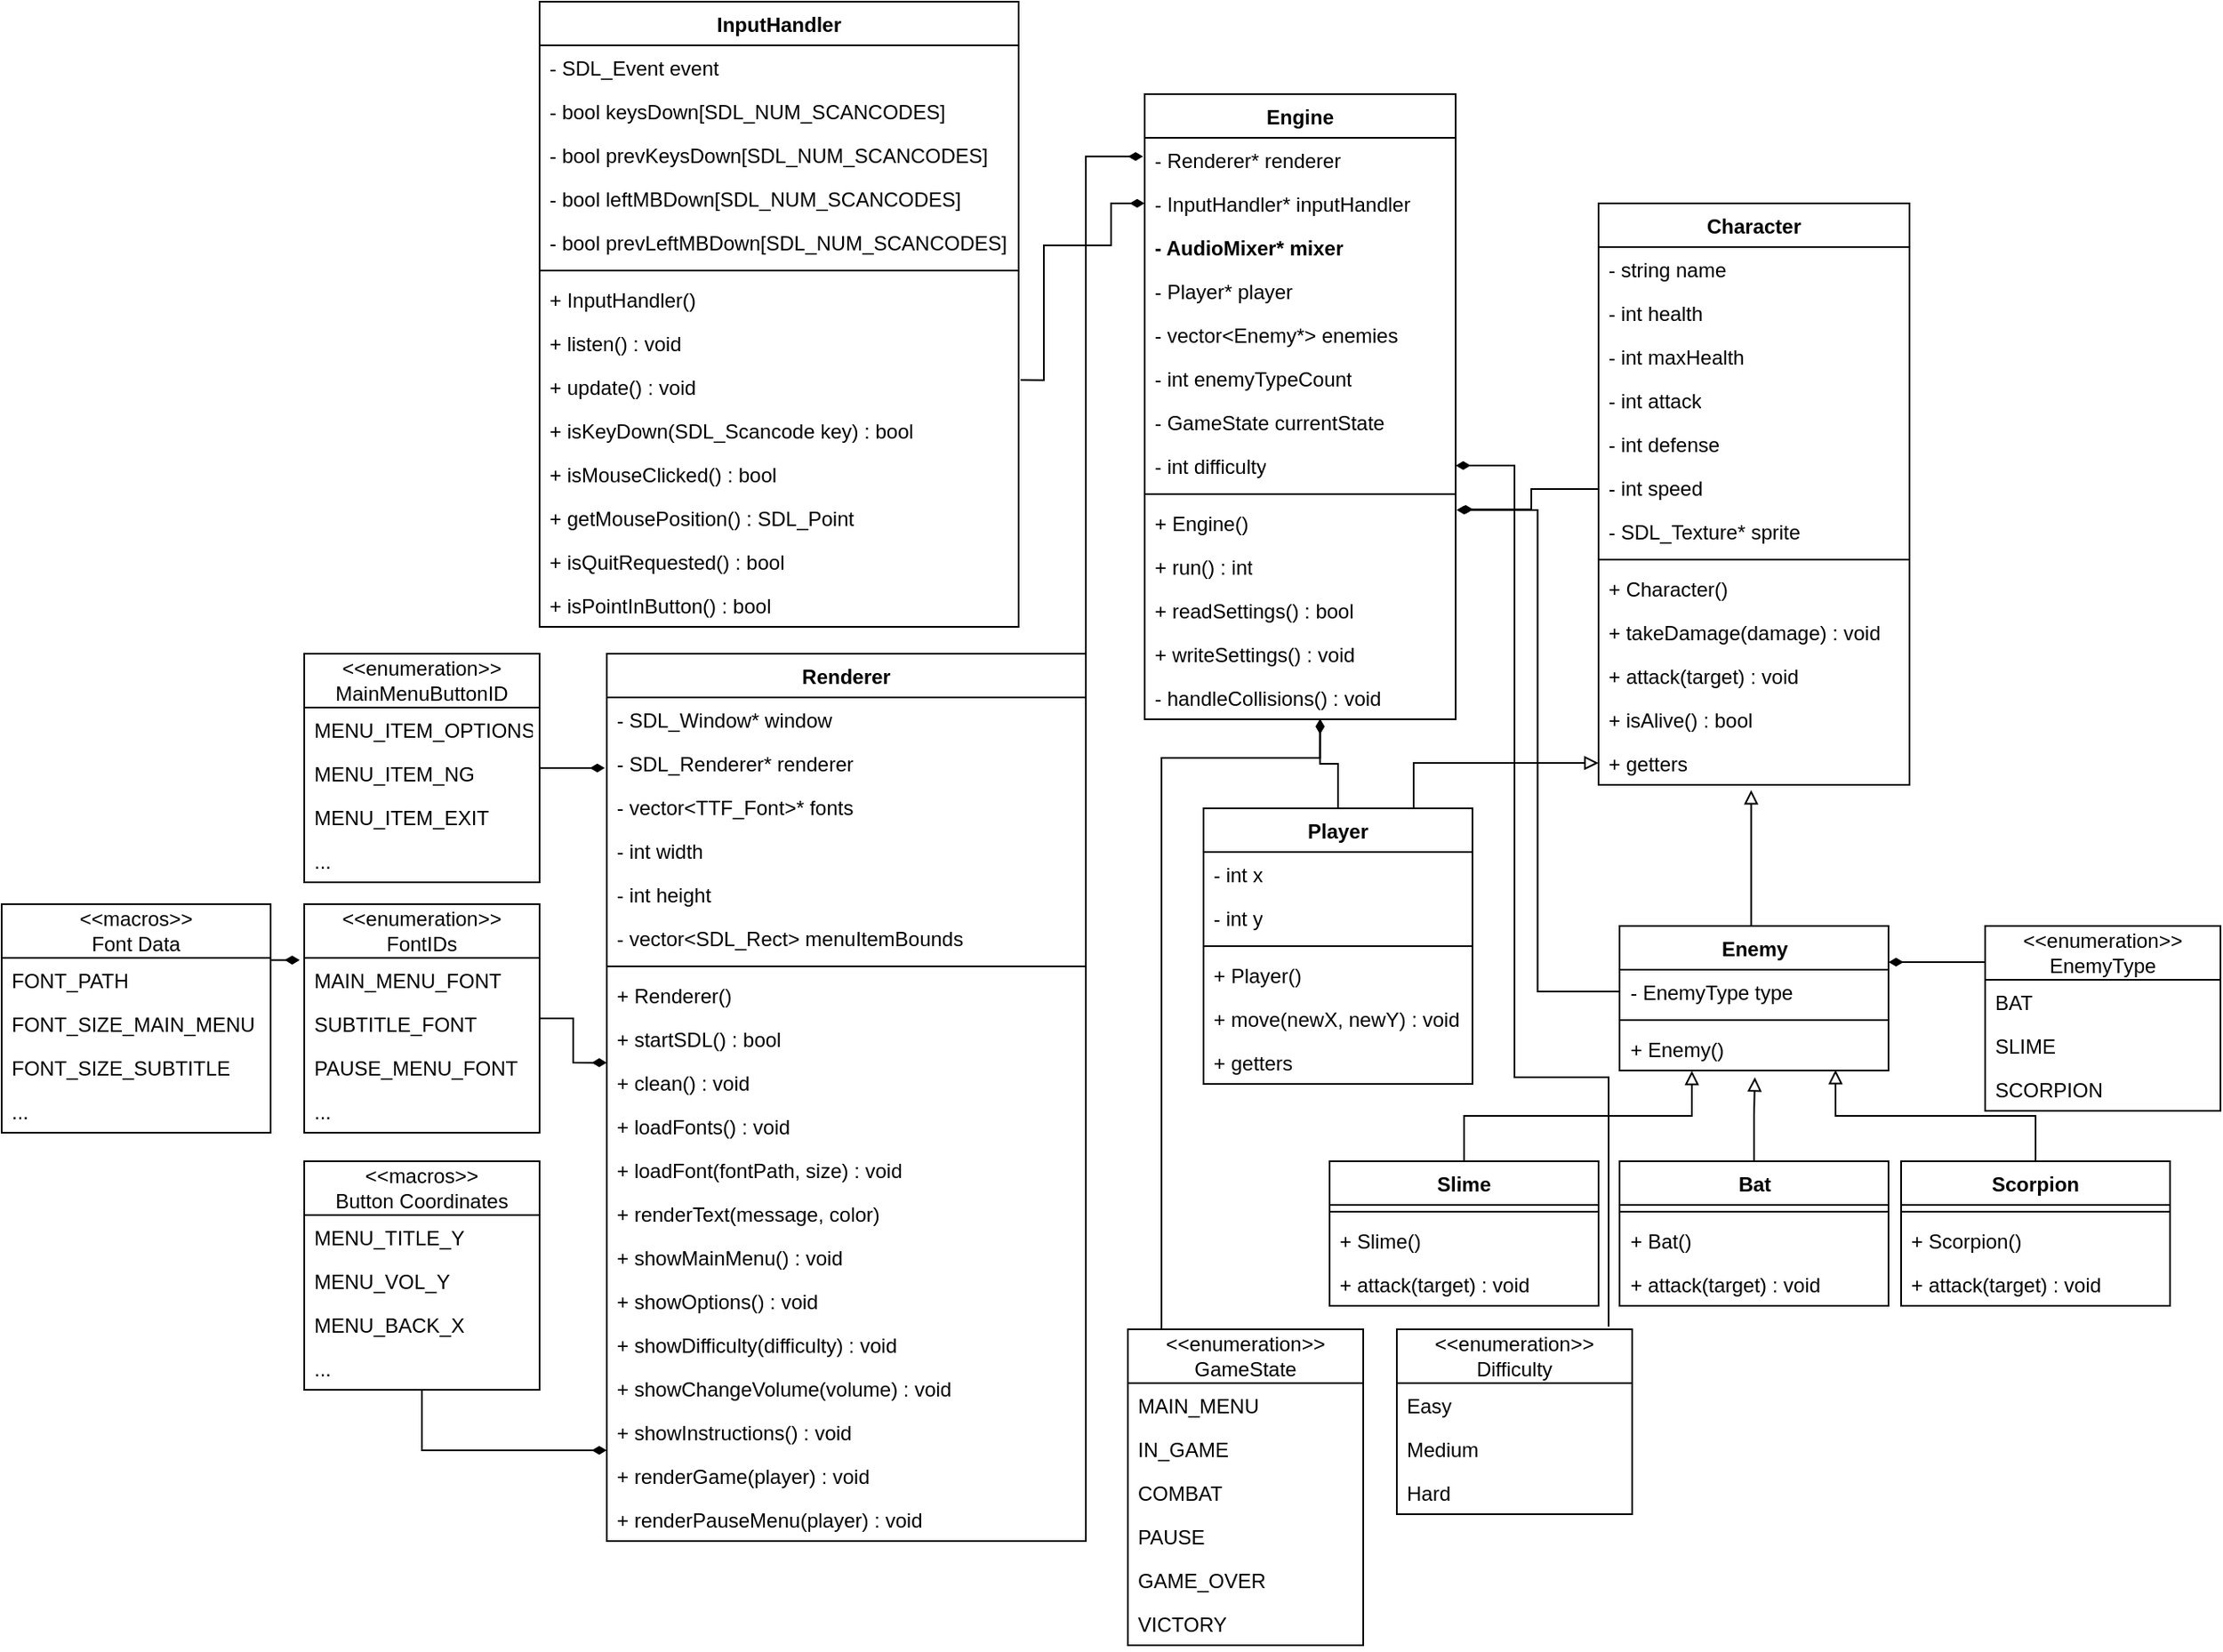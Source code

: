 <mxfile version="26.2.14">
  <diagram name="Page-1" id="c4acf3e9-155e-7222-9cf6-157b1a14988f">
    <mxGraphModel dx="2837" dy="1023" grid="1" gridSize="10" guides="1" tooltips="1" connect="1" arrows="1" fold="1" page="1" pageScale="1" pageWidth="850" pageHeight="1100" background="none" math="0" shadow="0">
      <root>
        <mxCell id="0" />
        <mxCell id="1" parent="0" />
        <mxCell id="Qn4JZDb_33ZS8o1DmR2T-161" style="edgeStyle=orthogonalEdgeStyle;rounded=0;orthogonalLoop=1;jettySize=auto;html=1;entryX=1;entryY=0.5;entryDx=0;entryDy=0;endArrow=diamondThin;endFill=1;exitX=0.9;exitY=-0.015;exitDx=0;exitDy=0;exitPerimeter=0;" edge="1" parent="1" source="Qn4JZDb_33ZS8o1DmR2T-154" target="Qn4JZDb_33ZS8o1DmR2T-124">
          <mxGeometry relative="1" as="geometry">
            <Array as="points">
              <mxPoint x="536" y="670" />
              <mxPoint x="480" y="670" />
              <mxPoint x="480" y="306" />
            </Array>
          </mxGeometry>
        </mxCell>
        <mxCell id="Qn4JZDb_33ZS8o1DmR2T-9" value="Engine" style="swimlane;fontStyle=1;align=center;verticalAlign=top;childLayout=stackLayout;horizontal=1;startSize=26;horizontalStack=0;resizeParent=1;resizeParentMax=0;resizeLast=0;collapsible=1;marginBottom=0;whiteSpace=wrap;html=1;" vertex="1" parent="1">
          <mxGeometry x="260" y="85" width="185" height="372" as="geometry" />
        </mxCell>
        <mxCell id="Qn4JZDb_33ZS8o1DmR2T-2" value="- Renderer* renderer" style="text;strokeColor=none;fillColor=none;align=left;verticalAlign=top;spacingLeft=4;spacingRight=4;overflow=hidden;rotatable=0;points=[[0,0.5],[1,0.5]];portConstraint=eastwest;whiteSpace=wrap;html=1;" vertex="1" parent="Qn4JZDb_33ZS8o1DmR2T-9">
          <mxGeometry y="26" width="185" height="26" as="geometry" />
        </mxCell>
        <mxCell id="Qn4JZDb_33ZS8o1DmR2T-3" value="- InputHandler* inputHandler" style="text;strokeColor=none;fillColor=none;align=left;verticalAlign=top;spacingLeft=4;spacingRight=4;overflow=hidden;rotatable=0;points=[[0,0.5],[1,0.5]];portConstraint=eastwest;whiteSpace=wrap;html=1;" vertex="1" parent="Qn4JZDb_33ZS8o1DmR2T-9">
          <mxGeometry y="52" width="185" height="26" as="geometry" />
        </mxCell>
        <mxCell id="Qn4JZDb_33ZS8o1DmR2T-123" value="- AudioMixer* mixer" style="text;strokeColor=none;fillColor=none;align=left;verticalAlign=top;spacingLeft=4;spacingRight=4;overflow=hidden;rotatable=0;points=[[0,0.5],[1,0.5]];portConstraint=eastwest;whiteSpace=wrap;html=1;fontStyle=1" vertex="1" parent="Qn4JZDb_33ZS8o1DmR2T-9">
          <mxGeometry y="78" width="185" height="26" as="geometry" />
        </mxCell>
        <mxCell id="Qn4JZDb_33ZS8o1DmR2T-4" value="- Player* player&lt;div&gt;&lt;br&gt;&lt;/div&gt;" style="text;strokeColor=none;fillColor=none;align=left;verticalAlign=top;spacingLeft=4;spacingRight=4;overflow=hidden;rotatable=0;points=[[0,0.5],[1,0.5]];portConstraint=eastwest;whiteSpace=wrap;html=1;" vertex="1" parent="Qn4JZDb_33ZS8o1DmR2T-9">
          <mxGeometry y="104" width="185" height="26" as="geometry" />
        </mxCell>
        <mxCell id="Qn4JZDb_33ZS8o1DmR2T-7" value="&lt;div&gt;- vector&amp;lt;Enemy*&amp;gt; enemies&lt;/div&gt;&lt;div&gt;&lt;br&gt;&lt;/div&gt;" style="text;strokeColor=none;fillColor=none;align=left;verticalAlign=top;spacingLeft=4;spacingRight=4;overflow=hidden;rotatable=0;points=[[0,0.5],[1,0.5]];portConstraint=eastwest;whiteSpace=wrap;html=1;" vertex="1" parent="Qn4JZDb_33ZS8o1DmR2T-9">
          <mxGeometry y="130" width="185" height="26" as="geometry" />
        </mxCell>
        <mxCell id="Qn4JZDb_33ZS8o1DmR2T-71" value="&lt;div&gt;- int enemyTypeCount&lt;/div&gt;&lt;div&gt;&lt;br&gt;&lt;/div&gt;" style="text;strokeColor=none;fillColor=none;align=left;verticalAlign=top;spacingLeft=4;spacingRight=4;overflow=hidden;rotatable=0;points=[[0,0.5],[1,0.5]];portConstraint=eastwest;whiteSpace=wrap;html=1;" vertex="1" parent="Qn4JZDb_33ZS8o1DmR2T-9">
          <mxGeometry y="156" width="185" height="26" as="geometry" />
        </mxCell>
        <mxCell id="Qn4JZDb_33ZS8o1DmR2T-8" value="&lt;div&gt;- GameState currentState&lt;/div&gt;" style="text;strokeColor=none;fillColor=none;align=left;verticalAlign=top;spacingLeft=4;spacingRight=4;overflow=hidden;rotatable=0;points=[[0,0.5],[1,0.5]];portConstraint=eastwest;whiteSpace=wrap;html=1;" vertex="1" parent="Qn4JZDb_33ZS8o1DmR2T-9">
          <mxGeometry y="182" width="185" height="26" as="geometry" />
        </mxCell>
        <mxCell id="Qn4JZDb_33ZS8o1DmR2T-124" value="&lt;div&gt;- int difficulty&lt;/div&gt;" style="text;strokeColor=none;fillColor=none;align=left;verticalAlign=top;spacingLeft=4;spacingRight=4;overflow=hidden;rotatable=0;points=[[0,0.5],[1,0.5]];portConstraint=eastwest;whiteSpace=wrap;html=1;" vertex="1" parent="Qn4JZDb_33ZS8o1DmR2T-9">
          <mxGeometry y="208" width="185" height="26" as="geometry" />
        </mxCell>
        <mxCell id="Qn4JZDb_33ZS8o1DmR2T-11" value="" style="line;strokeWidth=1;fillColor=none;align=left;verticalAlign=middle;spacingTop=-1;spacingLeft=3;spacingRight=3;rotatable=0;labelPosition=right;points=[];portConstraint=eastwest;strokeColor=inherit;" vertex="1" parent="Qn4JZDb_33ZS8o1DmR2T-9">
          <mxGeometry y="234" width="185" height="8" as="geometry" />
        </mxCell>
        <mxCell id="Qn4JZDb_33ZS8o1DmR2T-13" value="+ Engine()" style="text;strokeColor=none;fillColor=none;align=left;verticalAlign=top;spacingLeft=4;spacingRight=4;overflow=hidden;rotatable=0;points=[[0,0.5],[1,0.5]];portConstraint=eastwest;whiteSpace=wrap;html=1;" vertex="1" parent="Qn4JZDb_33ZS8o1DmR2T-9">
          <mxGeometry y="242" width="185" height="26" as="geometry" />
        </mxCell>
        <mxCell id="Qn4JZDb_33ZS8o1DmR2T-12" value="+ run() : int" style="text;strokeColor=none;fillColor=none;align=left;verticalAlign=top;spacingLeft=4;spacingRight=4;overflow=hidden;rotatable=0;points=[[0,0.5],[1,0.5]];portConstraint=eastwest;whiteSpace=wrap;html=1;" vertex="1" parent="Qn4JZDb_33ZS8o1DmR2T-9">
          <mxGeometry y="268" width="185" height="26" as="geometry" />
        </mxCell>
        <mxCell id="Qn4JZDb_33ZS8o1DmR2T-162" value="+ readSettings() : bool" style="text;strokeColor=none;fillColor=none;align=left;verticalAlign=top;spacingLeft=4;spacingRight=4;overflow=hidden;rotatable=0;points=[[0,0.5],[1,0.5]];portConstraint=eastwest;whiteSpace=wrap;html=1;" vertex="1" parent="Qn4JZDb_33ZS8o1DmR2T-9">
          <mxGeometry y="294" width="185" height="26" as="geometry" />
        </mxCell>
        <mxCell id="Qn4JZDb_33ZS8o1DmR2T-163" value="+ writeSettings() : void" style="text;strokeColor=none;fillColor=none;align=left;verticalAlign=top;spacingLeft=4;spacingRight=4;overflow=hidden;rotatable=0;points=[[0,0.5],[1,0.5]];portConstraint=eastwest;whiteSpace=wrap;html=1;" vertex="1" parent="Qn4JZDb_33ZS8o1DmR2T-9">
          <mxGeometry y="320" width="185" height="26" as="geometry" />
        </mxCell>
        <mxCell id="Qn4JZDb_33ZS8o1DmR2T-15" value="- handleCollisions() : void" style="text;strokeColor=none;fillColor=none;align=left;verticalAlign=top;spacingLeft=4;spacingRight=4;overflow=hidden;rotatable=0;points=[[0,0.5],[1,0.5]];portConstraint=eastwest;whiteSpace=wrap;html=1;" vertex="1" parent="Qn4JZDb_33ZS8o1DmR2T-9">
          <mxGeometry y="346" width="185" height="26" as="geometry" />
        </mxCell>
        <mxCell id="Qn4JZDb_33ZS8o1DmR2T-16" value="Character" style="swimlane;fontStyle=1;align=center;verticalAlign=top;childLayout=stackLayout;horizontal=1;startSize=26;horizontalStack=0;resizeParent=1;resizeParentMax=0;resizeLast=0;collapsible=1;marginBottom=0;whiteSpace=wrap;html=1;" vertex="1" parent="1">
          <mxGeometry x="530" y="150" width="185" height="346" as="geometry" />
        </mxCell>
        <mxCell id="Qn4JZDb_33ZS8o1DmR2T-17" value="- string name" style="text;strokeColor=none;fillColor=none;align=left;verticalAlign=top;spacingLeft=4;spacingRight=4;overflow=hidden;rotatable=0;points=[[0,0.5],[1,0.5]];portConstraint=eastwest;whiteSpace=wrap;html=1;" vertex="1" parent="Qn4JZDb_33ZS8o1DmR2T-16">
          <mxGeometry y="26" width="185" height="26" as="geometry" />
        </mxCell>
        <mxCell id="Qn4JZDb_33ZS8o1DmR2T-18" value="- int health" style="text;strokeColor=none;fillColor=none;align=left;verticalAlign=top;spacingLeft=4;spacingRight=4;overflow=hidden;rotatable=0;points=[[0,0.5],[1,0.5]];portConstraint=eastwest;whiteSpace=wrap;html=1;" vertex="1" parent="Qn4JZDb_33ZS8o1DmR2T-16">
          <mxGeometry y="52" width="185" height="26" as="geometry" />
        </mxCell>
        <mxCell id="Qn4JZDb_33ZS8o1DmR2T-19" value="&lt;div&gt;- int maxHealth&lt;/div&gt;" style="text;strokeColor=none;fillColor=none;align=left;verticalAlign=top;spacingLeft=4;spacingRight=4;overflow=hidden;rotatable=0;points=[[0,0.5],[1,0.5]];portConstraint=eastwest;whiteSpace=wrap;html=1;" vertex="1" parent="Qn4JZDb_33ZS8o1DmR2T-16">
          <mxGeometry y="78" width="185" height="26" as="geometry" />
        </mxCell>
        <mxCell id="Qn4JZDb_33ZS8o1DmR2T-20" value="&lt;div&gt;- int attack&lt;/div&gt;" style="text;strokeColor=none;fillColor=none;align=left;verticalAlign=top;spacingLeft=4;spacingRight=4;overflow=hidden;rotatable=0;points=[[0,0.5],[1,0.5]];portConstraint=eastwest;whiteSpace=wrap;html=1;" vertex="1" parent="Qn4JZDb_33ZS8o1DmR2T-16">
          <mxGeometry y="104" width="185" height="26" as="geometry" />
        </mxCell>
        <mxCell id="Qn4JZDb_33ZS8o1DmR2T-21" value="&lt;div&gt;- int defense&lt;/div&gt;" style="text;strokeColor=none;fillColor=none;align=left;verticalAlign=top;spacingLeft=4;spacingRight=4;overflow=hidden;rotatable=0;points=[[0,0.5],[1,0.5]];portConstraint=eastwest;whiteSpace=wrap;html=1;" vertex="1" parent="Qn4JZDb_33ZS8o1DmR2T-16">
          <mxGeometry y="130" width="185" height="26" as="geometry" />
        </mxCell>
        <mxCell id="Qn4JZDb_33ZS8o1DmR2T-27" value="&lt;div&gt;- int speed&lt;/div&gt;" style="text;strokeColor=none;fillColor=none;align=left;verticalAlign=top;spacingLeft=4;spacingRight=4;overflow=hidden;rotatable=0;points=[[0,0.5],[1,0.5]];portConstraint=eastwest;whiteSpace=wrap;html=1;" vertex="1" parent="Qn4JZDb_33ZS8o1DmR2T-16">
          <mxGeometry y="156" width="185" height="26" as="geometry" />
        </mxCell>
        <mxCell id="Qn4JZDb_33ZS8o1DmR2T-28" value="&lt;div&gt;- SDL_Texture* sprite&lt;/div&gt;" style="text;strokeColor=none;fillColor=none;align=left;verticalAlign=top;spacingLeft=4;spacingRight=4;overflow=hidden;rotatable=0;points=[[0,0.5],[1,0.5]];portConstraint=eastwest;whiteSpace=wrap;html=1;" vertex="1" parent="Qn4JZDb_33ZS8o1DmR2T-16">
          <mxGeometry y="182" width="185" height="26" as="geometry" />
        </mxCell>
        <mxCell id="Qn4JZDb_33ZS8o1DmR2T-22" value="" style="line;strokeWidth=1;fillColor=none;align=left;verticalAlign=middle;spacingTop=-1;spacingLeft=3;spacingRight=3;rotatable=0;labelPosition=right;points=[];portConstraint=eastwest;strokeColor=inherit;" vertex="1" parent="Qn4JZDb_33ZS8o1DmR2T-16">
          <mxGeometry y="208" width="185" height="8" as="geometry" />
        </mxCell>
        <mxCell id="Qn4JZDb_33ZS8o1DmR2T-23" value="+ Character()" style="text;strokeColor=none;fillColor=none;align=left;verticalAlign=top;spacingLeft=4;spacingRight=4;overflow=hidden;rotatable=0;points=[[0,0.5],[1,0.5]];portConstraint=eastwest;whiteSpace=wrap;html=1;" vertex="1" parent="Qn4JZDb_33ZS8o1DmR2T-16">
          <mxGeometry y="216" width="185" height="26" as="geometry" />
        </mxCell>
        <mxCell id="Qn4JZDb_33ZS8o1DmR2T-24" value="+ takeDamage(damage) : void&lt;div&gt;&lt;br&gt;&lt;/div&gt;" style="text;strokeColor=none;fillColor=none;align=left;verticalAlign=top;spacingLeft=4;spacingRight=4;overflow=hidden;rotatable=0;points=[[0,0.5],[1,0.5]];portConstraint=eastwest;whiteSpace=wrap;html=1;" vertex="1" parent="Qn4JZDb_33ZS8o1DmR2T-16">
          <mxGeometry y="242" width="185" height="26" as="geometry" />
        </mxCell>
        <mxCell id="Qn4JZDb_33ZS8o1DmR2T-25" value="+ attack(target) : void" style="text;strokeColor=none;fillColor=none;align=left;verticalAlign=top;spacingLeft=4;spacingRight=4;overflow=hidden;rotatable=0;points=[[0,0.5],[1,0.5]];portConstraint=eastwest;whiteSpace=wrap;html=1;" vertex="1" parent="Qn4JZDb_33ZS8o1DmR2T-16">
          <mxGeometry y="268" width="185" height="26" as="geometry" />
        </mxCell>
        <mxCell id="Qn4JZDb_33ZS8o1DmR2T-26" value="+ isAlive() : bool" style="text;strokeColor=none;fillColor=none;align=left;verticalAlign=top;spacingLeft=4;spacingRight=4;overflow=hidden;rotatable=0;points=[[0,0.5],[1,0.5]];portConstraint=eastwest;whiteSpace=wrap;html=1;" vertex="1" parent="Qn4JZDb_33ZS8o1DmR2T-16">
          <mxGeometry y="294" width="185" height="26" as="geometry" />
        </mxCell>
        <mxCell id="Qn4JZDb_33ZS8o1DmR2T-29" value="+ getters" style="text;strokeColor=none;fillColor=none;align=left;verticalAlign=top;spacingLeft=4;spacingRight=4;overflow=hidden;rotatable=0;points=[[0,0.5],[1,0.5]];portConstraint=eastwest;whiteSpace=wrap;html=1;" vertex="1" parent="Qn4JZDb_33ZS8o1DmR2T-16">
          <mxGeometry y="320" width="185" height="26" as="geometry" />
        </mxCell>
        <mxCell id="Qn4JZDb_33ZS8o1DmR2T-32" style="edgeStyle=orthogonalEdgeStyle;rounded=0;orthogonalLoop=1;jettySize=auto;html=1;entryX=1.008;entryY=0.197;entryDx=0;entryDy=0;entryPerimeter=0;endArrow=diamondThin;endFill=1;" edge="1" parent="1" source="Qn4JZDb_33ZS8o1DmR2T-16" target="Qn4JZDb_33ZS8o1DmR2T-13">
          <mxGeometry relative="1" as="geometry">
            <Array as="points">
              <mxPoint x="490" y="320" />
            </Array>
          </mxGeometry>
        </mxCell>
        <mxCell id="Qn4JZDb_33ZS8o1DmR2T-56" style="edgeStyle=orthogonalEdgeStyle;rounded=0;orthogonalLoop=1;jettySize=auto;html=1;endArrow=diamondThin;endFill=1;exitX=1.004;exitY=0.353;exitDx=0;exitDy=0;exitPerimeter=0;entryX=0;entryY=0.5;entryDx=0;entryDy=0;" edge="1" parent="1" source="Qn4JZDb_33ZS8o1DmR2T-41" target="Qn4JZDb_33ZS8o1DmR2T-3">
          <mxGeometry relative="1" as="geometry">
            <mxPoint x="180" y="271.743" as="sourcePoint" />
            <mxPoint x="270" y="271.754" as="targetPoint" />
            <Array as="points">
              <mxPoint x="200" y="255" />
              <mxPoint x="200" y="175" />
              <mxPoint x="240" y="175" />
              <mxPoint x="240" y="150" />
            </Array>
          </mxGeometry>
        </mxCell>
        <mxCell id="Qn4JZDb_33ZS8o1DmR2T-33" value="InputHandler" style="swimlane;fontStyle=1;align=center;verticalAlign=top;childLayout=stackLayout;horizontal=1;startSize=26;horizontalStack=0;resizeParent=1;resizeParentMax=0;resizeLast=0;collapsible=1;marginBottom=0;whiteSpace=wrap;html=1;" vertex="1" parent="1">
          <mxGeometry x="-100" y="30" width="285" height="372" as="geometry" />
        </mxCell>
        <mxCell id="Qn4JZDb_33ZS8o1DmR2T-34" value="- SDL_Event event" style="text;strokeColor=none;fillColor=none;align=left;verticalAlign=top;spacingLeft=4;spacingRight=4;overflow=hidden;rotatable=0;points=[[0,0.5],[1,0.5]];portConstraint=eastwest;whiteSpace=wrap;html=1;" vertex="1" parent="Qn4JZDb_33ZS8o1DmR2T-33">
          <mxGeometry y="26" width="285" height="26" as="geometry" />
        </mxCell>
        <mxCell id="Qn4JZDb_33ZS8o1DmR2T-35" value="- bool keysDown[SDL_NUM_SCANCODES]" style="text;strokeColor=none;fillColor=none;align=left;verticalAlign=top;spacingLeft=4;spacingRight=4;overflow=hidden;rotatable=0;points=[[0,0.5],[1,0.5]];portConstraint=eastwest;whiteSpace=wrap;html=1;" vertex="1" parent="Qn4JZDb_33ZS8o1DmR2T-33">
          <mxGeometry y="52" width="285" height="26" as="geometry" />
        </mxCell>
        <mxCell id="Qn4JZDb_33ZS8o1DmR2T-164" value="- bool prevKeysDown[SDL_NUM_SCANCODES]" style="text;strokeColor=none;fillColor=none;align=left;verticalAlign=top;spacingLeft=4;spacingRight=4;overflow=hidden;rotatable=0;points=[[0,0.5],[1,0.5]];portConstraint=eastwest;whiteSpace=wrap;html=1;" vertex="1" parent="Qn4JZDb_33ZS8o1DmR2T-33">
          <mxGeometry y="78" width="285" height="26" as="geometry" />
        </mxCell>
        <mxCell id="Qn4JZDb_33ZS8o1DmR2T-166" value="- bool leftMBDown[SDL_NUM_SCANCODES]" style="text;strokeColor=none;fillColor=none;align=left;verticalAlign=top;spacingLeft=4;spacingRight=4;overflow=hidden;rotatable=0;points=[[0,0.5],[1,0.5]];portConstraint=eastwest;whiteSpace=wrap;html=1;" vertex="1" parent="Qn4JZDb_33ZS8o1DmR2T-33">
          <mxGeometry y="104" width="285" height="26" as="geometry" />
        </mxCell>
        <mxCell id="Qn4JZDb_33ZS8o1DmR2T-165" value="- bool prevLeftMBDown[SDL_NUM_SCANCODES]" style="text;strokeColor=none;fillColor=none;align=left;verticalAlign=top;spacingLeft=4;spacingRight=4;overflow=hidden;rotatable=0;points=[[0,0.5],[1,0.5]];portConstraint=eastwest;whiteSpace=wrap;html=1;" vertex="1" parent="Qn4JZDb_33ZS8o1DmR2T-33">
          <mxGeometry y="130" width="285" height="26" as="geometry" />
        </mxCell>
        <mxCell id="Qn4JZDb_33ZS8o1DmR2T-39" value="" style="line;strokeWidth=1;fillColor=none;align=left;verticalAlign=middle;spacingTop=-1;spacingLeft=3;spacingRight=3;rotatable=0;labelPosition=right;points=[];portConstraint=eastwest;strokeColor=inherit;" vertex="1" parent="Qn4JZDb_33ZS8o1DmR2T-33">
          <mxGeometry y="156" width="285" height="8" as="geometry" />
        </mxCell>
        <mxCell id="Qn4JZDb_33ZS8o1DmR2T-40" value="+ InputHandler()" style="text;strokeColor=none;fillColor=none;align=left;verticalAlign=top;spacingLeft=4;spacingRight=4;overflow=hidden;rotatable=0;points=[[0,0.5],[1,0.5]];portConstraint=eastwest;whiteSpace=wrap;html=1;" vertex="1" parent="Qn4JZDb_33ZS8o1DmR2T-33">
          <mxGeometry y="164" width="285" height="26" as="geometry" />
        </mxCell>
        <mxCell id="Qn4JZDb_33ZS8o1DmR2T-167" value="+ listen() : void" style="text;strokeColor=none;fillColor=none;align=left;verticalAlign=top;spacingLeft=4;spacingRight=4;overflow=hidden;rotatable=0;points=[[0,0.5],[1,0.5]];portConstraint=eastwest;whiteSpace=wrap;html=1;" vertex="1" parent="Qn4JZDb_33ZS8o1DmR2T-33">
          <mxGeometry y="190" width="285" height="26" as="geometry" />
        </mxCell>
        <mxCell id="Qn4JZDb_33ZS8o1DmR2T-41" value="+ update() : void" style="text;strokeColor=none;fillColor=none;align=left;verticalAlign=top;spacingLeft=4;spacingRight=4;overflow=hidden;rotatable=0;points=[[0,0.5],[1,0.5]];portConstraint=eastwest;whiteSpace=wrap;html=1;" vertex="1" parent="Qn4JZDb_33ZS8o1DmR2T-33">
          <mxGeometry y="216" width="285" height="26" as="geometry" />
        </mxCell>
        <mxCell id="Qn4JZDb_33ZS8o1DmR2T-42" value="+ isKeyDown(SDL_Scancode key) : bool" style="text;strokeColor=none;fillColor=none;align=left;verticalAlign=top;spacingLeft=4;spacingRight=4;overflow=hidden;rotatable=0;points=[[0,0.5],[1,0.5]];portConstraint=eastwest;whiteSpace=wrap;html=1;" vertex="1" parent="Qn4JZDb_33ZS8o1DmR2T-33">
          <mxGeometry y="242" width="285" height="26" as="geometry" />
        </mxCell>
        <mxCell id="Qn4JZDb_33ZS8o1DmR2T-43" value="+ isMouseClicked() : bool" style="text;strokeColor=none;fillColor=none;align=left;verticalAlign=top;spacingLeft=4;spacingRight=4;overflow=hidden;rotatable=0;points=[[0,0.5],[1,0.5]];portConstraint=eastwest;whiteSpace=wrap;html=1;" vertex="1" parent="Qn4JZDb_33ZS8o1DmR2T-33">
          <mxGeometry y="268" width="285" height="26" as="geometry" />
        </mxCell>
        <mxCell id="Qn4JZDb_33ZS8o1DmR2T-44" value="+ getMousePosition() : SDL_Point" style="text;strokeColor=none;fillColor=none;align=left;verticalAlign=top;spacingLeft=4;spacingRight=4;overflow=hidden;rotatable=0;points=[[0,0.5],[1,0.5]];portConstraint=eastwest;whiteSpace=wrap;html=1;" vertex="1" parent="Qn4JZDb_33ZS8o1DmR2T-33">
          <mxGeometry y="294" width="285" height="26" as="geometry" />
        </mxCell>
        <mxCell id="Qn4JZDb_33ZS8o1DmR2T-45" value="+ isQuitRequested() : bool" style="text;strokeColor=none;fillColor=none;align=left;verticalAlign=top;spacingLeft=4;spacingRight=4;overflow=hidden;rotatable=0;points=[[0,0.5],[1,0.5]];portConstraint=eastwest;whiteSpace=wrap;html=1;" vertex="1" parent="Qn4JZDb_33ZS8o1DmR2T-33">
          <mxGeometry y="320" width="285" height="26" as="geometry" />
        </mxCell>
        <mxCell id="Qn4JZDb_33ZS8o1DmR2T-168" value="+ isPointInButton() : bool" style="text;strokeColor=none;fillColor=none;align=left;verticalAlign=top;spacingLeft=4;spacingRight=4;overflow=hidden;rotatable=0;points=[[0,0.5],[1,0.5]];portConstraint=eastwest;whiteSpace=wrap;html=1;" vertex="1" parent="Qn4JZDb_33ZS8o1DmR2T-33">
          <mxGeometry y="346" width="285" height="26" as="geometry" />
        </mxCell>
        <mxCell id="Qn4JZDb_33ZS8o1DmR2T-46" value="Renderer" style="swimlane;fontStyle=1;align=center;verticalAlign=top;childLayout=stackLayout;horizontal=1;startSize=26;horizontalStack=0;resizeParent=1;resizeParentMax=0;resizeLast=0;collapsible=1;marginBottom=0;whiteSpace=wrap;html=1;" vertex="1" parent="1">
          <mxGeometry x="-60" y="418" width="285" height="528" as="geometry" />
        </mxCell>
        <mxCell id="Qn4JZDb_33ZS8o1DmR2T-47" value="- SDL_Window* window" style="text;strokeColor=none;fillColor=none;align=left;verticalAlign=top;spacingLeft=4;spacingRight=4;overflow=hidden;rotatable=0;points=[[0,0.5],[1,0.5]];portConstraint=eastwest;whiteSpace=wrap;html=1;" vertex="1" parent="Qn4JZDb_33ZS8o1DmR2T-46">
          <mxGeometry y="26" width="285" height="26" as="geometry" />
        </mxCell>
        <mxCell id="Qn4JZDb_33ZS8o1DmR2T-48" value="- SDL_Renderer* renderer" style="text;strokeColor=none;fillColor=none;align=left;verticalAlign=top;spacingLeft=4;spacingRight=4;overflow=hidden;rotatable=0;points=[[0,0.5],[1,0.5]];portConstraint=eastwest;whiteSpace=wrap;html=1;" vertex="1" parent="Qn4JZDb_33ZS8o1DmR2T-46">
          <mxGeometry y="52" width="285" height="26" as="geometry" />
        </mxCell>
        <mxCell id="Qn4JZDb_33ZS8o1DmR2T-57" value="- vector&amp;lt;TTF_Font&amp;gt;&lt;span style=&quot;color: rgba(0, 0, 0, 0); font-family: monospace; font-size: 0px; text-wrap-mode: nowrap;&quot;&gt;%3CmxGraphModel%3E%3Croot%3E%3CmxCell%20id%3D%220%22%2F%3E%3CmxCell%20id%3D%221%22%20parent%3D%220%22%2F%3E%3CmxCell%20id%3D%222%22%20value%3D%22%2B%20loadFonts()%20%3A%20void%22%20style%3D%22text%3BstrokeColor%3Dnone%3BfillColor%3Dnone%3Balign%3Dleft%3BverticalAlign%3Dtop%3BspacingLeft%3D4%3BspacingRight%3D4%3Boverflow%3Dhidden%3Brotatable%3D0%3Bpoints%3D%5B%5B0%2C0.5%5D%2C%5B1%2C0.5%5D%5D%3BportConstraint%3Deastwest%3BwhiteSpace%3Dwrap%3Bhtml%3D1%3B%22%20vertex%3D%221%22%20parent%3D%221%22%3E%3CmxGeometry%20x%3D%22-60%22%20y%3D%22660%22%20width%3D%22285%22%20height%3D%2226%22%20as%3D%22geometry%22%2F%3E%3C%2FmxCell%3E%3C%2Froot%3E%3C%2FmxGraphModel%3E&lt;/span&gt;* fonts" style="text;strokeColor=none;fillColor=none;align=left;verticalAlign=top;spacingLeft=4;spacingRight=4;overflow=hidden;rotatable=0;points=[[0,0.5],[1,0.5]];portConstraint=eastwest;whiteSpace=wrap;html=1;" vertex="1" parent="Qn4JZDb_33ZS8o1DmR2T-46">
          <mxGeometry y="78" width="285" height="26" as="geometry" />
        </mxCell>
        <mxCell id="Qn4JZDb_33ZS8o1DmR2T-58" value="- int width" style="text;strokeColor=none;fillColor=none;align=left;verticalAlign=top;spacingLeft=4;spacingRight=4;overflow=hidden;rotatable=0;points=[[0,0.5],[1,0.5]];portConstraint=eastwest;whiteSpace=wrap;html=1;" vertex="1" parent="Qn4JZDb_33ZS8o1DmR2T-46">
          <mxGeometry y="104" width="285" height="26" as="geometry" />
        </mxCell>
        <mxCell id="Qn4JZDb_33ZS8o1DmR2T-59" value="- int height" style="text;strokeColor=none;fillColor=none;align=left;verticalAlign=top;spacingLeft=4;spacingRight=4;overflow=hidden;rotatable=0;points=[[0,0.5],[1,0.5]];portConstraint=eastwest;whiteSpace=wrap;html=1;" vertex="1" parent="Qn4JZDb_33ZS8o1DmR2T-46">
          <mxGeometry y="130" width="285" height="26" as="geometry" />
        </mxCell>
        <mxCell id="Qn4JZDb_33ZS8o1DmR2T-153" value="- vector&amp;lt;SDL_Rect&amp;gt;&lt;span style=&quot;color: rgba(0, 0, 0, 0); font-family: monospace; font-size: 0px; text-wrap-mode: nowrap;&quot;&gt;mxGraphModel%3E%3Croot%3E%3CmxCell%20id%3D%220%22%2F%3E%3CmxCell%20id%3D%221%22%20parent%3D%220%22%2F%3E%3CmxCell%20id%3D%222%22%20value%3D%22%2B%20loadFonts()%20%3A%20void%22%20style%3D%22text%3BstrokeColor%3Dnone%3BfillColor%3Dnone%3Balign%3Dleft%3BverticalAlign%3Dtop%3BspacingLeft%3D4%3BspacingRight%3D4%3Boverflow%3Dhidden%3Brotatable%3D0%3Bpoints%3D%5B%5B0%2C0.5%5D%2C%5B1%2C0.5%5D%5D%3BportConstraint%3Deastwest%3BwhiteSpace%3Dwrap%3Bhtml%3D1%3B%22%20vertex%3D%221%22%20parent%3D%221%22%3E%3CmxGeometry%20x%3D%22-60%22%20y%3D%22660%22%20width%3D%22285%22%20height%3D%2226%22%20as%3D%22geometry%22%2F%3E%3C%2FmxCell%3E%3C%2Froot%3E%3C%2FmxGraphModel%3E&lt;/span&gt;&amp;nbsp;menuItemBounds" style="text;strokeColor=none;fillColor=none;align=left;verticalAlign=top;spacingLeft=4;spacingRight=4;overflow=hidden;rotatable=0;points=[[0,0.5],[1,0.5]];portConstraint=eastwest;whiteSpace=wrap;html=1;" vertex="1" parent="Qn4JZDb_33ZS8o1DmR2T-46">
          <mxGeometry y="156" width="285" height="26" as="geometry" />
        </mxCell>
        <mxCell id="Qn4JZDb_33ZS8o1DmR2T-49" value="" style="line;strokeWidth=1;fillColor=none;align=left;verticalAlign=middle;spacingTop=-1;spacingLeft=3;spacingRight=3;rotatable=0;labelPosition=right;points=[];portConstraint=eastwest;strokeColor=inherit;" vertex="1" parent="Qn4JZDb_33ZS8o1DmR2T-46">
          <mxGeometry y="182" width="285" height="8" as="geometry" />
        </mxCell>
        <mxCell id="Qn4JZDb_33ZS8o1DmR2T-50" value="+ Renderer()" style="text;strokeColor=none;fillColor=none;align=left;verticalAlign=top;spacingLeft=4;spacingRight=4;overflow=hidden;rotatable=0;points=[[0,0.5],[1,0.5]];portConstraint=eastwest;whiteSpace=wrap;html=1;" vertex="1" parent="Qn4JZDb_33ZS8o1DmR2T-46">
          <mxGeometry y="190" width="285" height="26" as="geometry" />
        </mxCell>
        <mxCell id="Qn4JZDb_33ZS8o1DmR2T-51" value="+ startSDL() : bool" style="text;strokeColor=none;fillColor=none;align=left;verticalAlign=top;spacingLeft=4;spacingRight=4;overflow=hidden;rotatable=0;points=[[0,0.5],[1,0.5]];portConstraint=eastwest;whiteSpace=wrap;html=1;" vertex="1" parent="Qn4JZDb_33ZS8o1DmR2T-46">
          <mxGeometry y="216" width="285" height="26" as="geometry" />
        </mxCell>
        <mxCell id="Qn4JZDb_33ZS8o1DmR2T-65" value="+ clean() : void" style="text;strokeColor=none;fillColor=none;align=left;verticalAlign=top;spacingLeft=4;spacingRight=4;overflow=hidden;rotatable=0;points=[[0,0.5],[1,0.5]];portConstraint=eastwest;whiteSpace=wrap;html=1;" vertex="1" parent="Qn4JZDb_33ZS8o1DmR2T-46">
          <mxGeometry y="242" width="285" height="26" as="geometry" />
        </mxCell>
        <mxCell id="Qn4JZDb_33ZS8o1DmR2T-151" value="+ loadFonts() : void" style="text;strokeColor=none;fillColor=none;align=left;verticalAlign=top;spacingLeft=4;spacingRight=4;overflow=hidden;rotatable=0;points=[[0,0.5],[1,0.5]];portConstraint=eastwest;whiteSpace=wrap;html=1;" vertex="1" parent="Qn4JZDb_33ZS8o1DmR2T-46">
          <mxGeometry y="268" width="285" height="26" as="geometry" />
        </mxCell>
        <mxCell id="Qn4JZDb_33ZS8o1DmR2T-152" value="+ loadFont(fontPath, size) : void" style="text;strokeColor=none;fillColor=none;align=left;verticalAlign=top;spacingLeft=4;spacingRight=4;overflow=hidden;rotatable=0;points=[[0,0.5],[1,0.5]];portConstraint=eastwest;whiteSpace=wrap;html=1;" vertex="1" parent="Qn4JZDb_33ZS8o1DmR2T-46">
          <mxGeometry y="294" width="285" height="26" as="geometry" />
        </mxCell>
        <mxCell id="Qn4JZDb_33ZS8o1DmR2T-60" value="+ renderText(message, color)" style="text;strokeColor=none;fillColor=none;align=left;verticalAlign=top;spacingLeft=4;spacingRight=4;overflow=hidden;rotatable=0;points=[[0,0.5],[1,0.5]];portConstraint=eastwest;whiteSpace=wrap;html=1;" vertex="1" parent="Qn4JZDb_33ZS8o1DmR2T-46">
          <mxGeometry y="320" width="285" height="26" as="geometry" />
        </mxCell>
        <mxCell id="Qn4JZDb_33ZS8o1DmR2T-53" value="+ showMainMenu() : void" style="text;strokeColor=none;fillColor=none;align=left;verticalAlign=top;spacingLeft=4;spacingRight=4;overflow=hidden;rotatable=0;points=[[0,0.5],[1,0.5]];portConstraint=eastwest;whiteSpace=wrap;html=1;" vertex="1" parent="Qn4JZDb_33ZS8o1DmR2T-46">
          <mxGeometry y="346" width="285" height="26" as="geometry" />
        </mxCell>
        <mxCell id="Qn4JZDb_33ZS8o1DmR2T-54" value="+ showOptions() : void" style="text;strokeColor=none;fillColor=none;align=left;verticalAlign=top;spacingLeft=4;spacingRight=4;overflow=hidden;rotatable=0;points=[[0,0.5],[1,0.5]];portConstraint=eastwest;whiteSpace=wrap;html=1;" vertex="1" parent="Qn4JZDb_33ZS8o1DmR2T-46">
          <mxGeometry y="372" width="285" height="26" as="geometry" />
        </mxCell>
        <mxCell id="Qn4JZDb_33ZS8o1DmR2T-55" value="+ showDifficulty(difficulty) : void" style="text;strokeColor=none;fillColor=none;align=left;verticalAlign=top;spacingLeft=4;spacingRight=4;overflow=hidden;rotatable=0;points=[[0,0.5],[1,0.5]];portConstraint=eastwest;whiteSpace=wrap;html=1;" vertex="1" parent="Qn4JZDb_33ZS8o1DmR2T-46">
          <mxGeometry y="398" width="285" height="26" as="geometry" />
        </mxCell>
        <mxCell id="Qn4JZDb_33ZS8o1DmR2T-61" value="+ showChangeVolume(volume) : void" style="text;strokeColor=none;fillColor=none;align=left;verticalAlign=top;spacingLeft=4;spacingRight=4;overflow=hidden;rotatable=0;points=[[0,0.5],[1,0.5]];portConstraint=eastwest;whiteSpace=wrap;html=1;" vertex="1" parent="Qn4JZDb_33ZS8o1DmR2T-46">
          <mxGeometry y="424" width="285" height="26" as="geometry" />
        </mxCell>
        <mxCell id="Qn4JZDb_33ZS8o1DmR2T-62" value="+ showInstructions() : void" style="text;strokeColor=none;fillColor=none;align=left;verticalAlign=top;spacingLeft=4;spacingRight=4;overflow=hidden;rotatable=0;points=[[0,0.5],[1,0.5]];portConstraint=eastwest;whiteSpace=wrap;html=1;" vertex="1" parent="Qn4JZDb_33ZS8o1DmR2T-46">
          <mxGeometry y="450" width="285" height="26" as="geometry" />
        </mxCell>
        <mxCell id="Qn4JZDb_33ZS8o1DmR2T-63" value="+ renderGame(player) : void" style="text;strokeColor=none;fillColor=none;align=left;verticalAlign=top;spacingLeft=4;spacingRight=4;overflow=hidden;rotatable=0;points=[[0,0.5],[1,0.5]];portConstraint=eastwest;whiteSpace=wrap;html=1;" vertex="1" parent="Qn4JZDb_33ZS8o1DmR2T-46">
          <mxGeometry y="476" width="285" height="26" as="geometry" />
        </mxCell>
        <mxCell id="Qn4JZDb_33ZS8o1DmR2T-64" value="+ renderPauseMenu(player) : void" style="text;strokeColor=none;fillColor=none;align=left;verticalAlign=top;spacingLeft=4;spacingRight=4;overflow=hidden;rotatable=0;points=[[0,0.5],[1,0.5]];portConstraint=eastwest;whiteSpace=wrap;html=1;" vertex="1" parent="Qn4JZDb_33ZS8o1DmR2T-46">
          <mxGeometry y="502" width="285" height="26" as="geometry" />
        </mxCell>
        <mxCell id="Qn4JZDb_33ZS8o1DmR2T-66" style="edgeStyle=orthogonalEdgeStyle;rounded=0;orthogonalLoop=1;jettySize=auto;html=1;entryX=-0.005;entryY=0.428;entryDx=0;entryDy=0;endArrow=diamondThin;endFill=1;entryPerimeter=0;exitX=1;exitY=0;exitDx=0;exitDy=0;" edge="1" parent="1" source="Qn4JZDb_33ZS8o1DmR2T-46" target="Qn4JZDb_33ZS8o1DmR2T-2">
          <mxGeometry relative="1" as="geometry">
            <mxPoint x="205" y="464.003" as="sourcePoint" />
            <mxPoint x="250" y="260" as="targetPoint" />
          </mxGeometry>
        </mxCell>
        <mxCell id="Qn4JZDb_33ZS8o1DmR2T-79" style="edgeStyle=orthogonalEdgeStyle;rounded=0;orthogonalLoop=1;jettySize=auto;html=1;entryX=1;entryY=0.25;entryDx=0;entryDy=0;endArrow=diamondThin;endFill=1;" edge="1" parent="1" source="Qn4JZDb_33ZS8o1DmR2T-67" target="Qn4JZDb_33ZS8o1DmR2T-72">
          <mxGeometry relative="1" as="geometry">
            <Array as="points">
              <mxPoint x="731" y="602" />
            </Array>
          </mxGeometry>
        </mxCell>
        <mxCell id="Qn4JZDb_33ZS8o1DmR2T-67" value="&amp;lt;&amp;lt;enumeration&amp;gt;&amp;gt;&lt;div&gt;EnemyType&lt;/div&gt;" style="swimlane;fontStyle=0;childLayout=stackLayout;horizontal=1;startSize=32;fillColor=none;horizontalStack=0;resizeParent=1;resizeParentMax=0;resizeLast=0;collapsible=1;marginBottom=0;whiteSpace=wrap;html=1;" vertex="1" parent="1">
          <mxGeometry x="760" y="580" width="140" height="110" as="geometry" />
        </mxCell>
        <mxCell id="Qn4JZDb_33ZS8o1DmR2T-68" value="BAT" style="text;strokeColor=none;fillColor=none;align=left;verticalAlign=top;spacingLeft=4;spacingRight=4;overflow=hidden;rotatable=0;points=[[0,0.5],[1,0.5]];portConstraint=eastwest;whiteSpace=wrap;html=1;" vertex="1" parent="Qn4JZDb_33ZS8o1DmR2T-67">
          <mxGeometry y="32" width="140" height="26" as="geometry" />
        </mxCell>
        <mxCell id="Qn4JZDb_33ZS8o1DmR2T-69" value="SLIME" style="text;strokeColor=none;fillColor=none;align=left;verticalAlign=top;spacingLeft=4;spacingRight=4;overflow=hidden;rotatable=0;points=[[0,0.5],[1,0.5]];portConstraint=eastwest;whiteSpace=wrap;html=1;" vertex="1" parent="Qn4JZDb_33ZS8o1DmR2T-67">
          <mxGeometry y="58" width="140" height="26" as="geometry" />
        </mxCell>
        <mxCell id="Qn4JZDb_33ZS8o1DmR2T-70" value="SCORPION" style="text;strokeColor=none;fillColor=none;align=left;verticalAlign=top;spacingLeft=4;spacingRight=4;overflow=hidden;rotatable=0;points=[[0,0.5],[1,0.5]];portConstraint=eastwest;whiteSpace=wrap;html=1;" vertex="1" parent="Qn4JZDb_33ZS8o1DmR2T-67">
          <mxGeometry y="84" width="140" height="26" as="geometry" />
        </mxCell>
        <mxCell id="Qn4JZDb_33ZS8o1DmR2T-72" value="Enemy" style="swimlane;fontStyle=1;align=center;verticalAlign=top;childLayout=stackLayout;horizontal=1;startSize=26;horizontalStack=0;resizeParent=1;resizeParentMax=0;resizeLast=0;collapsible=1;marginBottom=0;whiteSpace=wrap;html=1;" vertex="1" parent="1">
          <mxGeometry x="542.5" y="580" width="160" height="86" as="geometry" />
        </mxCell>
        <mxCell id="Qn4JZDb_33ZS8o1DmR2T-73" value="- EnemyType type" style="text;strokeColor=none;fillColor=none;align=left;verticalAlign=top;spacingLeft=4;spacingRight=4;overflow=hidden;rotatable=0;points=[[0,0.5],[1,0.5]];portConstraint=eastwest;whiteSpace=wrap;html=1;" vertex="1" parent="Qn4JZDb_33ZS8o1DmR2T-72">
          <mxGeometry y="26" width="160" height="26" as="geometry" />
        </mxCell>
        <mxCell id="Qn4JZDb_33ZS8o1DmR2T-74" value="" style="line;strokeWidth=1;fillColor=none;align=left;verticalAlign=middle;spacingTop=-1;spacingLeft=3;spacingRight=3;rotatable=0;labelPosition=right;points=[];portConstraint=eastwest;strokeColor=inherit;" vertex="1" parent="Qn4JZDb_33ZS8o1DmR2T-72">
          <mxGeometry y="52" width="160" height="8" as="geometry" />
        </mxCell>
        <mxCell id="Qn4JZDb_33ZS8o1DmR2T-75" value="+ Enemy()" style="text;strokeColor=none;fillColor=none;align=left;verticalAlign=top;spacingLeft=4;spacingRight=4;overflow=hidden;rotatable=0;points=[[0,0.5],[1,0.5]];portConstraint=eastwest;whiteSpace=wrap;html=1;" vertex="1" parent="Qn4JZDb_33ZS8o1DmR2T-72">
          <mxGeometry y="60" width="160" height="26" as="geometry" />
        </mxCell>
        <mxCell id="Qn4JZDb_33ZS8o1DmR2T-77" style="edgeStyle=orthogonalEdgeStyle;rounded=0;orthogonalLoop=1;jettySize=auto;html=1;entryX=0.491;entryY=1.12;entryDx=0;entryDy=0;entryPerimeter=0;endArrow=block;endFill=0;" edge="1" parent="1" source="Qn4JZDb_33ZS8o1DmR2T-72" target="Qn4JZDb_33ZS8o1DmR2T-29">
          <mxGeometry relative="1" as="geometry">
            <Array as="points">
              <mxPoint x="620" y="499" />
            </Array>
          </mxGeometry>
        </mxCell>
        <mxCell id="Qn4JZDb_33ZS8o1DmR2T-80" style="edgeStyle=orthogonalEdgeStyle;rounded=0;orthogonalLoop=1;jettySize=auto;html=1;entryX=1.003;entryY=0.21;entryDx=0;entryDy=0;entryPerimeter=0;endArrow=diamondThin;endFill=1;" edge="1" parent="1" source="Qn4JZDb_33ZS8o1DmR2T-73" target="Qn4JZDb_33ZS8o1DmR2T-13">
          <mxGeometry relative="1" as="geometry" />
        </mxCell>
        <mxCell id="Qn4JZDb_33ZS8o1DmR2T-81" value="Bat" style="swimlane;fontStyle=1;align=center;verticalAlign=top;childLayout=stackLayout;horizontal=1;startSize=26;horizontalStack=0;resizeParent=1;resizeParentMax=0;resizeLast=0;collapsible=1;marginBottom=0;whiteSpace=wrap;html=1;" vertex="1" parent="1">
          <mxGeometry x="542.5" y="720" width="160" height="86" as="geometry" />
        </mxCell>
        <mxCell id="Qn4JZDb_33ZS8o1DmR2T-83" value="" style="line;strokeWidth=1;fillColor=none;align=left;verticalAlign=middle;spacingTop=-1;spacingLeft=3;spacingRight=3;rotatable=0;labelPosition=right;points=[];portConstraint=eastwest;strokeColor=inherit;" vertex="1" parent="Qn4JZDb_33ZS8o1DmR2T-81">
          <mxGeometry y="26" width="160" height="8" as="geometry" />
        </mxCell>
        <mxCell id="Qn4JZDb_33ZS8o1DmR2T-84" value="+ Bat()" style="text;strokeColor=none;fillColor=none;align=left;verticalAlign=top;spacingLeft=4;spacingRight=4;overflow=hidden;rotatable=0;points=[[0,0.5],[1,0.5]];portConstraint=eastwest;whiteSpace=wrap;html=1;" vertex="1" parent="Qn4JZDb_33ZS8o1DmR2T-81">
          <mxGeometry y="34" width="160" height="26" as="geometry" />
        </mxCell>
        <mxCell id="Qn4JZDb_33ZS8o1DmR2T-85" value="+ attack(target) : void" style="text;strokeColor=none;fillColor=none;align=left;verticalAlign=top;spacingLeft=4;spacingRight=4;overflow=hidden;rotatable=0;points=[[0,0.5],[1,0.5]];portConstraint=eastwest;whiteSpace=wrap;html=1;" vertex="1" parent="Qn4JZDb_33ZS8o1DmR2T-81">
          <mxGeometry y="60" width="160" height="26" as="geometry" />
        </mxCell>
        <mxCell id="Qn4JZDb_33ZS8o1DmR2T-86" style="edgeStyle=orthogonalEdgeStyle;rounded=0;orthogonalLoop=1;jettySize=auto;html=1;entryX=0.5;entryY=1.154;entryDx=0;entryDy=0;entryPerimeter=0;endArrow=block;endFill=0;" edge="1" parent="1" source="Qn4JZDb_33ZS8o1DmR2T-81" target="Qn4JZDb_33ZS8o1DmR2T-75">
          <mxGeometry relative="1" as="geometry">
            <Array as="points">
              <mxPoint x="623" y="693" />
              <mxPoint x="623" y="693" />
              <mxPoint x="623" y="670" />
            </Array>
          </mxGeometry>
        </mxCell>
        <mxCell id="Qn4JZDb_33ZS8o1DmR2T-87" value="Slime" style="swimlane;fontStyle=1;align=center;verticalAlign=top;childLayout=stackLayout;horizontal=1;startSize=26;horizontalStack=0;resizeParent=1;resizeParentMax=0;resizeLast=0;collapsible=1;marginBottom=0;whiteSpace=wrap;html=1;" vertex="1" parent="1">
          <mxGeometry x="370" y="720" width="160" height="86" as="geometry" />
        </mxCell>
        <mxCell id="Qn4JZDb_33ZS8o1DmR2T-88" value="" style="line;strokeWidth=1;fillColor=none;align=left;verticalAlign=middle;spacingTop=-1;spacingLeft=3;spacingRight=3;rotatable=0;labelPosition=right;points=[];portConstraint=eastwest;strokeColor=inherit;" vertex="1" parent="Qn4JZDb_33ZS8o1DmR2T-87">
          <mxGeometry y="26" width="160" height="8" as="geometry" />
        </mxCell>
        <mxCell id="Qn4JZDb_33ZS8o1DmR2T-89" value="+ Slime()" style="text;strokeColor=none;fillColor=none;align=left;verticalAlign=top;spacingLeft=4;spacingRight=4;overflow=hidden;rotatable=0;points=[[0,0.5],[1,0.5]];portConstraint=eastwest;whiteSpace=wrap;html=1;" vertex="1" parent="Qn4JZDb_33ZS8o1DmR2T-87">
          <mxGeometry y="34" width="160" height="26" as="geometry" />
        </mxCell>
        <mxCell id="Qn4JZDb_33ZS8o1DmR2T-90" value="+ attack(target) : void" style="text;strokeColor=none;fillColor=none;align=left;verticalAlign=top;spacingLeft=4;spacingRight=4;overflow=hidden;rotatable=0;points=[[0,0.5],[1,0.5]];portConstraint=eastwest;whiteSpace=wrap;html=1;" vertex="1" parent="Qn4JZDb_33ZS8o1DmR2T-87">
          <mxGeometry y="60" width="160" height="26" as="geometry" />
        </mxCell>
        <mxCell id="Qn4JZDb_33ZS8o1DmR2T-93" style="edgeStyle=orthogonalEdgeStyle;rounded=0;orthogonalLoop=1;jettySize=auto;html=1;entryX=0.269;entryY=1.007;entryDx=0;entryDy=0;entryPerimeter=0;endArrow=block;endFill=0;" edge="1" parent="1" source="Qn4JZDb_33ZS8o1DmR2T-87" target="Qn4JZDb_33ZS8o1DmR2T-75">
          <mxGeometry relative="1" as="geometry" />
        </mxCell>
        <mxCell id="Qn4JZDb_33ZS8o1DmR2T-94" value="Scorpion" style="swimlane;fontStyle=1;align=center;verticalAlign=top;childLayout=stackLayout;horizontal=1;startSize=26;horizontalStack=0;resizeParent=1;resizeParentMax=0;resizeLast=0;collapsible=1;marginBottom=0;whiteSpace=wrap;html=1;" vertex="1" parent="1">
          <mxGeometry x="710" y="720" width="160" height="86" as="geometry" />
        </mxCell>
        <mxCell id="Qn4JZDb_33ZS8o1DmR2T-95" value="" style="line;strokeWidth=1;fillColor=none;align=left;verticalAlign=middle;spacingTop=-1;spacingLeft=3;spacingRight=3;rotatable=0;labelPosition=right;points=[];portConstraint=eastwest;strokeColor=inherit;" vertex="1" parent="Qn4JZDb_33ZS8o1DmR2T-94">
          <mxGeometry y="26" width="160" height="8" as="geometry" />
        </mxCell>
        <mxCell id="Qn4JZDb_33ZS8o1DmR2T-96" value="+ Scorpion()" style="text;strokeColor=none;fillColor=none;align=left;verticalAlign=top;spacingLeft=4;spacingRight=4;overflow=hidden;rotatable=0;points=[[0,0.5],[1,0.5]];portConstraint=eastwest;whiteSpace=wrap;html=1;" vertex="1" parent="Qn4JZDb_33ZS8o1DmR2T-94">
          <mxGeometry y="34" width="160" height="26" as="geometry" />
        </mxCell>
        <mxCell id="Qn4JZDb_33ZS8o1DmR2T-97" value="+ attack(target) : void" style="text;strokeColor=none;fillColor=none;align=left;verticalAlign=top;spacingLeft=4;spacingRight=4;overflow=hidden;rotatable=0;points=[[0,0.5],[1,0.5]];portConstraint=eastwest;whiteSpace=wrap;html=1;" vertex="1" parent="Qn4JZDb_33ZS8o1DmR2T-94">
          <mxGeometry y="60" width="160" height="26" as="geometry" />
        </mxCell>
        <mxCell id="Qn4JZDb_33ZS8o1DmR2T-98" style="edgeStyle=orthogonalEdgeStyle;rounded=0;orthogonalLoop=1;jettySize=auto;html=1;entryX=0.803;entryY=0.987;entryDx=0;entryDy=0;entryPerimeter=0;endArrow=block;endFill=0;" edge="1" parent="1" source="Qn4JZDb_33ZS8o1DmR2T-94" target="Qn4JZDb_33ZS8o1DmR2T-75">
          <mxGeometry relative="1" as="geometry" />
        </mxCell>
        <mxCell id="Qn4JZDb_33ZS8o1DmR2T-110" style="edgeStyle=orthogonalEdgeStyle;rounded=0;orthogonalLoop=1;jettySize=auto;html=1;endArrow=block;endFill=0;" edge="1" parent="1" source="Qn4JZDb_33ZS8o1DmR2T-99" target="Qn4JZDb_33ZS8o1DmR2T-29">
          <mxGeometry relative="1" as="geometry">
            <Array as="points">
              <mxPoint x="420" y="483" />
            </Array>
          </mxGeometry>
        </mxCell>
        <mxCell id="Qn4JZDb_33ZS8o1DmR2T-99" value="Player" style="swimlane;fontStyle=1;align=center;verticalAlign=top;childLayout=stackLayout;horizontal=1;startSize=26;horizontalStack=0;resizeParent=1;resizeParentMax=0;resizeLast=0;collapsible=1;marginBottom=0;whiteSpace=wrap;html=1;" vertex="1" parent="1">
          <mxGeometry x="295" y="510" width="160" height="164" as="geometry" />
        </mxCell>
        <mxCell id="Qn4JZDb_33ZS8o1DmR2T-100" value="- int x" style="text;strokeColor=none;fillColor=none;align=left;verticalAlign=top;spacingLeft=4;spacingRight=4;overflow=hidden;rotatable=0;points=[[0,0.5],[1,0.5]];portConstraint=eastwest;whiteSpace=wrap;html=1;" vertex="1" parent="Qn4JZDb_33ZS8o1DmR2T-99">
          <mxGeometry y="26" width="160" height="26" as="geometry" />
        </mxCell>
        <mxCell id="Qn4JZDb_33ZS8o1DmR2T-103" value="- int y" style="text;strokeColor=none;fillColor=none;align=left;verticalAlign=top;spacingLeft=4;spacingRight=4;overflow=hidden;rotatable=0;points=[[0,0.5],[1,0.5]];portConstraint=eastwest;whiteSpace=wrap;html=1;" vertex="1" parent="Qn4JZDb_33ZS8o1DmR2T-99">
          <mxGeometry y="52" width="160" height="26" as="geometry" />
        </mxCell>
        <mxCell id="Qn4JZDb_33ZS8o1DmR2T-101" value="" style="line;strokeWidth=1;fillColor=none;align=left;verticalAlign=middle;spacingTop=-1;spacingLeft=3;spacingRight=3;rotatable=0;labelPosition=right;points=[];portConstraint=eastwest;strokeColor=inherit;" vertex="1" parent="Qn4JZDb_33ZS8o1DmR2T-99">
          <mxGeometry y="78" width="160" height="8" as="geometry" />
        </mxCell>
        <mxCell id="Qn4JZDb_33ZS8o1DmR2T-102" value="+ Player()" style="text;strokeColor=none;fillColor=none;align=left;verticalAlign=top;spacingLeft=4;spacingRight=4;overflow=hidden;rotatable=0;points=[[0,0.5],[1,0.5]];portConstraint=eastwest;whiteSpace=wrap;html=1;" vertex="1" parent="Qn4JZDb_33ZS8o1DmR2T-99">
          <mxGeometry y="86" width="160" height="26" as="geometry" />
        </mxCell>
        <mxCell id="Qn4JZDb_33ZS8o1DmR2T-104" value="+ move(newX, newY) : void" style="text;strokeColor=none;fillColor=none;align=left;verticalAlign=top;spacingLeft=4;spacingRight=4;overflow=hidden;rotatable=0;points=[[0,0.5],[1,0.5]];portConstraint=eastwest;whiteSpace=wrap;html=1;" vertex="1" parent="Qn4JZDb_33ZS8o1DmR2T-99">
          <mxGeometry y="112" width="160" height="26" as="geometry" />
        </mxCell>
        <mxCell id="Qn4JZDb_33ZS8o1DmR2T-105" value="+ getters" style="text;strokeColor=none;fillColor=none;align=left;verticalAlign=top;spacingLeft=4;spacingRight=4;overflow=hidden;rotatable=0;points=[[0,0.5],[1,0.5]];portConstraint=eastwest;whiteSpace=wrap;html=1;" vertex="1" parent="Qn4JZDb_33ZS8o1DmR2T-99">
          <mxGeometry y="138" width="160" height="26" as="geometry" />
        </mxCell>
        <mxCell id="Qn4JZDb_33ZS8o1DmR2T-109" style="edgeStyle=orthogonalEdgeStyle;rounded=0;orthogonalLoop=1;jettySize=auto;html=1;entryX=0.564;entryY=0.99;entryDx=0;entryDy=0;entryPerimeter=0;endArrow=diamondThin;endFill=1;" edge="1" parent="1" source="Qn4JZDb_33ZS8o1DmR2T-99" target="Qn4JZDb_33ZS8o1DmR2T-15">
          <mxGeometry relative="1" as="geometry" />
        </mxCell>
        <mxCell id="Qn4JZDb_33ZS8o1DmR2T-111" value="&amp;lt;&amp;lt;enumeration&amp;gt;&amp;gt;&lt;div&gt;GameState&lt;/div&gt;" style="swimlane;fontStyle=0;childLayout=stackLayout;horizontal=1;startSize=32;fillColor=none;horizontalStack=0;resizeParent=1;resizeParentMax=0;resizeLast=0;collapsible=1;marginBottom=0;whiteSpace=wrap;html=1;" vertex="1" parent="1">
          <mxGeometry x="250" y="820" width="140" height="188" as="geometry" />
        </mxCell>
        <mxCell id="Qn4JZDb_33ZS8o1DmR2T-112" value="MAIN_MENU" style="text;strokeColor=none;fillColor=none;align=left;verticalAlign=top;spacingLeft=4;spacingRight=4;overflow=hidden;rotatable=0;points=[[0,0.5],[1,0.5]];portConstraint=eastwest;whiteSpace=wrap;html=1;" vertex="1" parent="Qn4JZDb_33ZS8o1DmR2T-111">
          <mxGeometry y="32" width="140" height="26" as="geometry" />
        </mxCell>
        <mxCell id="Qn4JZDb_33ZS8o1DmR2T-114" value="IN_GAME" style="text;strokeColor=none;fillColor=none;align=left;verticalAlign=top;spacingLeft=4;spacingRight=4;overflow=hidden;rotatable=0;points=[[0,0.5],[1,0.5]];portConstraint=eastwest;whiteSpace=wrap;html=1;" vertex="1" parent="Qn4JZDb_33ZS8o1DmR2T-111">
          <mxGeometry y="58" width="140" height="26" as="geometry" />
        </mxCell>
        <mxCell id="Qn4JZDb_33ZS8o1DmR2T-119" value="COMBAT" style="text;strokeColor=none;fillColor=none;align=left;verticalAlign=top;spacingLeft=4;spacingRight=4;overflow=hidden;rotatable=0;points=[[0,0.5],[1,0.5]];portConstraint=eastwest;whiteSpace=wrap;html=1;" vertex="1" parent="Qn4JZDb_33ZS8o1DmR2T-111">
          <mxGeometry y="84" width="140" height="26" as="geometry" />
        </mxCell>
        <mxCell id="Qn4JZDb_33ZS8o1DmR2T-113" value="PAUSE" style="text;strokeColor=none;fillColor=none;align=left;verticalAlign=top;spacingLeft=4;spacingRight=4;overflow=hidden;rotatable=0;points=[[0,0.5],[1,0.5]];portConstraint=eastwest;whiteSpace=wrap;html=1;" vertex="1" parent="Qn4JZDb_33ZS8o1DmR2T-111">
          <mxGeometry y="110" width="140" height="26" as="geometry" />
        </mxCell>
        <mxCell id="Qn4JZDb_33ZS8o1DmR2T-120" value="GAME_OVER" style="text;strokeColor=none;fillColor=none;align=left;verticalAlign=top;spacingLeft=4;spacingRight=4;overflow=hidden;rotatable=0;points=[[0,0.5],[1,0.5]];portConstraint=eastwest;whiteSpace=wrap;html=1;" vertex="1" parent="Qn4JZDb_33ZS8o1DmR2T-111">
          <mxGeometry y="136" width="140" height="26" as="geometry" />
        </mxCell>
        <mxCell id="Qn4JZDb_33ZS8o1DmR2T-121" value="VICTORY" style="text;strokeColor=none;fillColor=none;align=left;verticalAlign=top;spacingLeft=4;spacingRight=4;overflow=hidden;rotatable=0;points=[[0,0.5],[1,0.5]];portConstraint=eastwest;whiteSpace=wrap;html=1;" vertex="1" parent="Qn4JZDb_33ZS8o1DmR2T-111">
          <mxGeometry y="162" width="140" height="26" as="geometry" />
        </mxCell>
        <mxCell id="Qn4JZDb_33ZS8o1DmR2T-122" style="edgeStyle=orthogonalEdgeStyle;rounded=0;orthogonalLoop=1;jettySize=auto;html=1;entryX=0.564;entryY=0.997;entryDx=0;entryDy=0;entryPerimeter=0;endArrow=diamondThin;endFill=1;" edge="1" parent="1" source="Qn4JZDb_33ZS8o1DmR2T-111" target="Qn4JZDb_33ZS8o1DmR2T-15">
          <mxGeometry relative="1" as="geometry">
            <Array as="points">
              <mxPoint x="270" y="480" />
              <mxPoint x="364" y="480" />
            </Array>
          </mxGeometry>
        </mxCell>
        <mxCell id="Qn4JZDb_33ZS8o1DmR2T-125" value="&amp;lt;&amp;lt;enumeration&amp;gt;&amp;gt;&lt;div&gt;MainMenuButtonID&lt;/div&gt;" style="swimlane;fontStyle=0;childLayout=stackLayout;horizontal=1;startSize=32;fillColor=none;horizontalStack=0;resizeParent=1;resizeParentMax=0;resizeLast=0;collapsible=1;marginBottom=0;whiteSpace=wrap;html=1;" vertex="1" parent="1">
          <mxGeometry x="-240" y="418" width="140" height="136" as="geometry" />
        </mxCell>
        <mxCell id="Qn4JZDb_33ZS8o1DmR2T-126" value="MENU_ITEM_OPTIONS" style="text;strokeColor=none;fillColor=none;align=left;verticalAlign=top;spacingLeft=4;spacingRight=4;overflow=hidden;rotatable=0;points=[[0,0.5],[1,0.5]];portConstraint=eastwest;whiteSpace=wrap;html=1;" vertex="1" parent="Qn4JZDb_33ZS8o1DmR2T-125">
          <mxGeometry y="32" width="140" height="26" as="geometry" />
        </mxCell>
        <mxCell id="Qn4JZDb_33ZS8o1DmR2T-127" value="MENU_ITEM_NG" style="text;strokeColor=none;fillColor=none;align=left;verticalAlign=top;spacingLeft=4;spacingRight=4;overflow=hidden;rotatable=0;points=[[0,0.5],[1,0.5]];portConstraint=eastwest;whiteSpace=wrap;html=1;" vertex="1" parent="Qn4JZDb_33ZS8o1DmR2T-125">
          <mxGeometry y="58" width="140" height="26" as="geometry" />
        </mxCell>
        <mxCell id="Qn4JZDb_33ZS8o1DmR2T-128" value="MENU_ITEM_EXIT" style="text;strokeColor=none;fillColor=none;align=left;verticalAlign=top;spacingLeft=4;spacingRight=4;overflow=hidden;rotatable=0;points=[[0,0.5],[1,0.5]];portConstraint=eastwest;whiteSpace=wrap;html=1;" vertex="1" parent="Qn4JZDb_33ZS8o1DmR2T-125">
          <mxGeometry y="84" width="140" height="26" as="geometry" />
        </mxCell>
        <mxCell id="Qn4JZDb_33ZS8o1DmR2T-129" value="..." style="text;strokeColor=none;fillColor=none;align=left;verticalAlign=top;spacingLeft=4;spacingRight=4;overflow=hidden;rotatable=0;points=[[0,0.5],[1,0.5]];portConstraint=eastwest;whiteSpace=wrap;html=1;" vertex="1" parent="Qn4JZDb_33ZS8o1DmR2T-125">
          <mxGeometry y="110" width="140" height="26" as="geometry" />
        </mxCell>
        <mxCell id="Qn4JZDb_33ZS8o1DmR2T-132" value="&amp;lt;&amp;lt;enumeration&amp;gt;&amp;gt;&lt;div&gt;FontIDs&lt;/div&gt;" style="swimlane;fontStyle=0;childLayout=stackLayout;horizontal=1;startSize=32;fillColor=none;horizontalStack=0;resizeParent=1;resizeParentMax=0;resizeLast=0;collapsible=1;marginBottom=0;whiteSpace=wrap;html=1;" vertex="1" parent="1">
          <mxGeometry x="-240" y="567" width="140" height="136" as="geometry" />
        </mxCell>
        <mxCell id="Qn4JZDb_33ZS8o1DmR2T-133" value="MAIN_MENU_FONT" style="text;strokeColor=none;fillColor=none;align=left;verticalAlign=top;spacingLeft=4;spacingRight=4;overflow=hidden;rotatable=0;points=[[0,0.5],[1,0.5]];portConstraint=eastwest;whiteSpace=wrap;html=1;" vertex="1" parent="Qn4JZDb_33ZS8o1DmR2T-132">
          <mxGeometry y="32" width="140" height="26" as="geometry" />
        </mxCell>
        <mxCell id="Qn4JZDb_33ZS8o1DmR2T-134" value="SUBTITLE_FONT" style="text;strokeColor=none;fillColor=none;align=left;verticalAlign=top;spacingLeft=4;spacingRight=4;overflow=hidden;rotatable=0;points=[[0,0.5],[1,0.5]];portConstraint=eastwest;whiteSpace=wrap;html=1;" vertex="1" parent="Qn4JZDb_33ZS8o1DmR2T-132">
          <mxGeometry y="58" width="140" height="26" as="geometry" />
        </mxCell>
        <mxCell id="Qn4JZDb_33ZS8o1DmR2T-135" value="PAUSE_MENU_FONT" style="text;strokeColor=none;fillColor=none;align=left;verticalAlign=top;spacingLeft=4;spacingRight=4;overflow=hidden;rotatable=0;points=[[0,0.5],[1,0.5]];portConstraint=eastwest;whiteSpace=wrap;html=1;" vertex="1" parent="Qn4JZDb_33ZS8o1DmR2T-132">
          <mxGeometry y="84" width="140" height="26" as="geometry" />
        </mxCell>
        <mxCell id="Qn4JZDb_33ZS8o1DmR2T-136" value="..." style="text;strokeColor=none;fillColor=none;align=left;verticalAlign=top;spacingLeft=4;spacingRight=4;overflow=hidden;rotatable=0;points=[[0,0.5],[1,0.5]];portConstraint=eastwest;whiteSpace=wrap;html=1;" vertex="1" parent="Qn4JZDb_33ZS8o1DmR2T-132">
          <mxGeometry y="110" width="140" height="26" as="geometry" />
        </mxCell>
        <mxCell id="Qn4JZDb_33ZS8o1DmR2T-137" value="&amp;lt;&amp;lt;macros&amp;gt;&amp;gt;&lt;div&gt;Button Coordinates&lt;/div&gt;" style="swimlane;fontStyle=0;childLayout=stackLayout;horizontal=1;startSize=32;fillColor=none;horizontalStack=0;resizeParent=1;resizeParentMax=0;resizeLast=0;collapsible=1;marginBottom=0;whiteSpace=wrap;html=1;" vertex="1" parent="1">
          <mxGeometry x="-240" y="720" width="140" height="136" as="geometry" />
        </mxCell>
        <mxCell id="Qn4JZDb_33ZS8o1DmR2T-138" value="MENU_TITLE_Y" style="text;strokeColor=none;fillColor=none;align=left;verticalAlign=top;spacingLeft=4;spacingRight=4;overflow=hidden;rotatable=0;points=[[0,0.5],[1,0.5]];portConstraint=eastwest;whiteSpace=wrap;html=1;" vertex="1" parent="Qn4JZDb_33ZS8o1DmR2T-137">
          <mxGeometry y="32" width="140" height="26" as="geometry" />
        </mxCell>
        <mxCell id="Qn4JZDb_33ZS8o1DmR2T-139" value="MENU_VOL_Y" style="text;strokeColor=none;fillColor=none;align=left;verticalAlign=top;spacingLeft=4;spacingRight=4;overflow=hidden;rotatable=0;points=[[0,0.5],[1,0.5]];portConstraint=eastwest;whiteSpace=wrap;html=1;" vertex="1" parent="Qn4JZDb_33ZS8o1DmR2T-137">
          <mxGeometry y="58" width="140" height="26" as="geometry" />
        </mxCell>
        <mxCell id="Qn4JZDb_33ZS8o1DmR2T-140" value="MENU_BACK_X" style="text;strokeColor=none;fillColor=none;align=left;verticalAlign=top;spacingLeft=4;spacingRight=4;overflow=hidden;rotatable=0;points=[[0,0.5],[1,0.5]];portConstraint=eastwest;whiteSpace=wrap;html=1;" vertex="1" parent="Qn4JZDb_33ZS8o1DmR2T-137">
          <mxGeometry y="84" width="140" height="26" as="geometry" />
        </mxCell>
        <mxCell id="Qn4JZDb_33ZS8o1DmR2T-141" value="..." style="text;strokeColor=none;fillColor=none;align=left;verticalAlign=top;spacingLeft=4;spacingRight=4;overflow=hidden;rotatable=0;points=[[0,0.5],[1,0.5]];portConstraint=eastwest;whiteSpace=wrap;html=1;" vertex="1" parent="Qn4JZDb_33ZS8o1DmR2T-137">
          <mxGeometry y="110" width="140" height="26" as="geometry" />
        </mxCell>
        <mxCell id="Qn4JZDb_33ZS8o1DmR2T-150" style="edgeStyle=orthogonalEdgeStyle;rounded=0;orthogonalLoop=1;jettySize=auto;html=1;entryX=-0.019;entryY=0.051;entryDx=0;entryDy=0;entryPerimeter=0;endArrow=diamondThin;endFill=1;" edge="1" parent="1" source="Qn4JZDb_33ZS8o1DmR2T-142" target="Qn4JZDb_33ZS8o1DmR2T-133">
          <mxGeometry relative="1" as="geometry">
            <Array as="points">
              <mxPoint x="-243" y="600" />
            </Array>
          </mxGeometry>
        </mxCell>
        <mxCell id="Qn4JZDb_33ZS8o1DmR2T-142" value="&amp;lt;&amp;lt;macros&amp;gt;&amp;gt;&lt;div&gt;Font Data&lt;/div&gt;" style="swimlane;fontStyle=0;childLayout=stackLayout;horizontal=1;startSize=32;fillColor=none;horizontalStack=0;resizeParent=1;resizeParentMax=0;resizeLast=0;collapsible=1;marginBottom=0;whiteSpace=wrap;html=1;" vertex="1" parent="1">
          <mxGeometry x="-420" y="567" width="160" height="136" as="geometry" />
        </mxCell>
        <mxCell id="Qn4JZDb_33ZS8o1DmR2T-143" value="FONT_PATH" style="text;strokeColor=none;fillColor=none;align=left;verticalAlign=top;spacingLeft=4;spacingRight=4;overflow=hidden;rotatable=0;points=[[0,0.5],[1,0.5]];portConstraint=eastwest;whiteSpace=wrap;html=1;" vertex="1" parent="Qn4JZDb_33ZS8o1DmR2T-142">
          <mxGeometry y="32" width="160" height="26" as="geometry" />
        </mxCell>
        <mxCell id="Qn4JZDb_33ZS8o1DmR2T-144" value="FONT_SIZE_MAIN_MENU" style="text;strokeColor=none;fillColor=none;align=left;verticalAlign=top;spacingLeft=4;spacingRight=4;overflow=hidden;rotatable=0;points=[[0,0.5],[1,0.5]];portConstraint=eastwest;whiteSpace=wrap;html=1;" vertex="1" parent="Qn4JZDb_33ZS8o1DmR2T-142">
          <mxGeometry y="58" width="160" height="26" as="geometry" />
        </mxCell>
        <mxCell id="Qn4JZDb_33ZS8o1DmR2T-145" value="FONT_SIZE_SUBTITLE&lt;div&gt;&lt;br&gt;&lt;/div&gt;" style="text;strokeColor=none;fillColor=none;align=left;verticalAlign=top;spacingLeft=4;spacingRight=4;overflow=hidden;rotatable=0;points=[[0,0.5],[1,0.5]];portConstraint=eastwest;whiteSpace=wrap;html=1;" vertex="1" parent="Qn4JZDb_33ZS8o1DmR2T-142">
          <mxGeometry y="84" width="160" height="26" as="geometry" />
        </mxCell>
        <mxCell id="Qn4JZDb_33ZS8o1DmR2T-146" value="..." style="text;strokeColor=none;fillColor=none;align=left;verticalAlign=top;spacingLeft=4;spacingRight=4;overflow=hidden;rotatable=0;points=[[0,0.5],[1,0.5]];portConstraint=eastwest;whiteSpace=wrap;html=1;" vertex="1" parent="Qn4JZDb_33ZS8o1DmR2T-142">
          <mxGeometry y="110" width="160" height="26" as="geometry" />
        </mxCell>
        <mxCell id="Qn4JZDb_33ZS8o1DmR2T-147" style="edgeStyle=orthogonalEdgeStyle;rounded=0;orthogonalLoop=1;jettySize=auto;html=1;entryX=-0.004;entryY=0.615;entryDx=0;entryDy=0;entryPerimeter=0;endArrow=diamondThin;endFill=1;" edge="1" parent="1" source="Qn4JZDb_33ZS8o1DmR2T-125" target="Qn4JZDb_33ZS8o1DmR2T-48">
          <mxGeometry relative="1" as="geometry" />
        </mxCell>
        <mxCell id="Qn4JZDb_33ZS8o1DmR2T-148" style="edgeStyle=orthogonalEdgeStyle;rounded=0;orthogonalLoop=1;jettySize=auto;html=1;entryX=0;entryY=1.051;entryDx=0;entryDy=0;entryPerimeter=0;endArrow=diamondThin;endFill=1;" edge="1" parent="1" source="Qn4JZDb_33ZS8o1DmR2T-132" target="Qn4JZDb_33ZS8o1DmR2T-51">
          <mxGeometry relative="1" as="geometry" />
        </mxCell>
        <mxCell id="Qn4JZDb_33ZS8o1DmR2T-149" style="edgeStyle=orthogonalEdgeStyle;rounded=0;orthogonalLoop=1;jettySize=auto;html=1;entryX=0;entryY=0.923;entryDx=0;entryDy=0;entryPerimeter=0;endArrow=diamondThin;endFill=1;" edge="1" parent="1" source="Qn4JZDb_33ZS8o1DmR2T-137" target="Qn4JZDb_33ZS8o1DmR2T-62">
          <mxGeometry relative="1" as="geometry" />
        </mxCell>
        <mxCell id="Qn4JZDb_33ZS8o1DmR2T-154" value="&amp;lt;&amp;lt;enumeration&amp;gt;&amp;gt;&lt;div&gt;Difficulty&lt;/div&gt;" style="swimlane;fontStyle=0;childLayout=stackLayout;horizontal=1;startSize=32;fillColor=none;horizontalStack=0;resizeParent=1;resizeParentMax=0;resizeLast=0;collapsible=1;marginBottom=0;whiteSpace=wrap;html=1;" vertex="1" parent="1">
          <mxGeometry x="410" y="820" width="140" height="110" as="geometry" />
        </mxCell>
        <mxCell id="Qn4JZDb_33ZS8o1DmR2T-155" value="Easy" style="text;strokeColor=none;fillColor=none;align=left;verticalAlign=top;spacingLeft=4;spacingRight=4;overflow=hidden;rotatable=0;points=[[0,0.5],[1,0.5]];portConstraint=eastwest;whiteSpace=wrap;html=1;" vertex="1" parent="Qn4JZDb_33ZS8o1DmR2T-154">
          <mxGeometry y="32" width="140" height="26" as="geometry" />
        </mxCell>
        <mxCell id="Qn4JZDb_33ZS8o1DmR2T-156" value="Medium" style="text;strokeColor=none;fillColor=none;align=left;verticalAlign=top;spacingLeft=4;spacingRight=4;overflow=hidden;rotatable=0;points=[[0,0.5],[1,0.5]];portConstraint=eastwest;whiteSpace=wrap;html=1;" vertex="1" parent="Qn4JZDb_33ZS8o1DmR2T-154">
          <mxGeometry y="58" width="140" height="26" as="geometry" />
        </mxCell>
        <mxCell id="Qn4JZDb_33ZS8o1DmR2T-157" value="Hard" style="text;strokeColor=none;fillColor=none;align=left;verticalAlign=top;spacingLeft=4;spacingRight=4;overflow=hidden;rotatable=0;points=[[0,0.5],[1,0.5]];portConstraint=eastwest;whiteSpace=wrap;html=1;" vertex="1" parent="Qn4JZDb_33ZS8o1DmR2T-154">
          <mxGeometry y="84" width="140" height="26" as="geometry" />
        </mxCell>
      </root>
    </mxGraphModel>
  </diagram>
</mxfile>
